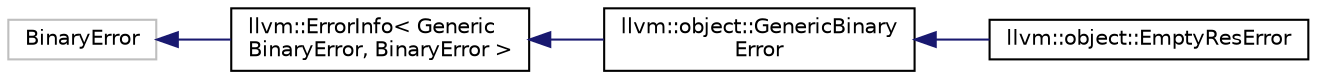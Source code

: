 digraph "Graphical Class Hierarchy"
{
 // LATEX_PDF_SIZE
  bgcolor="transparent";
  edge [fontname="Helvetica",fontsize="10",labelfontname="Helvetica",labelfontsize="10"];
  node [fontname="Helvetica",fontsize="10",shape="box"];
  rankdir="LR";
  Node0 [label="BinaryError",height=0.2,width=0.4,color="grey75",tooltip=" "];
  Node0 -> Node1 [dir="back",color="midnightblue",fontsize="10",style="solid",fontname="Helvetica"];
  Node1 [label="llvm::ErrorInfo\< Generic\lBinaryError, BinaryError \>",height=0.2,width=0.4,color="black",URL="$classllvm_1_1ErrorInfo.html",tooltip=" "];
  Node1 -> Node2 [dir="back",color="midnightblue",fontsize="10",style="solid",fontname="Helvetica"];
  Node2 [label="llvm::object::GenericBinary\lError",height=0.2,width=0.4,color="black",URL="$classllvm_1_1object_1_1GenericBinaryError.html",tooltip="Generic binary error."];
  Node2 -> Node3 [dir="back",color="midnightblue",fontsize="10",style="solid",fontname="Helvetica"];
  Node3 [label="llvm::object::EmptyResError",height=0.2,width=0.4,color="black",URL="$classllvm_1_1object_1_1EmptyResError.html",tooltip=" "];
}

